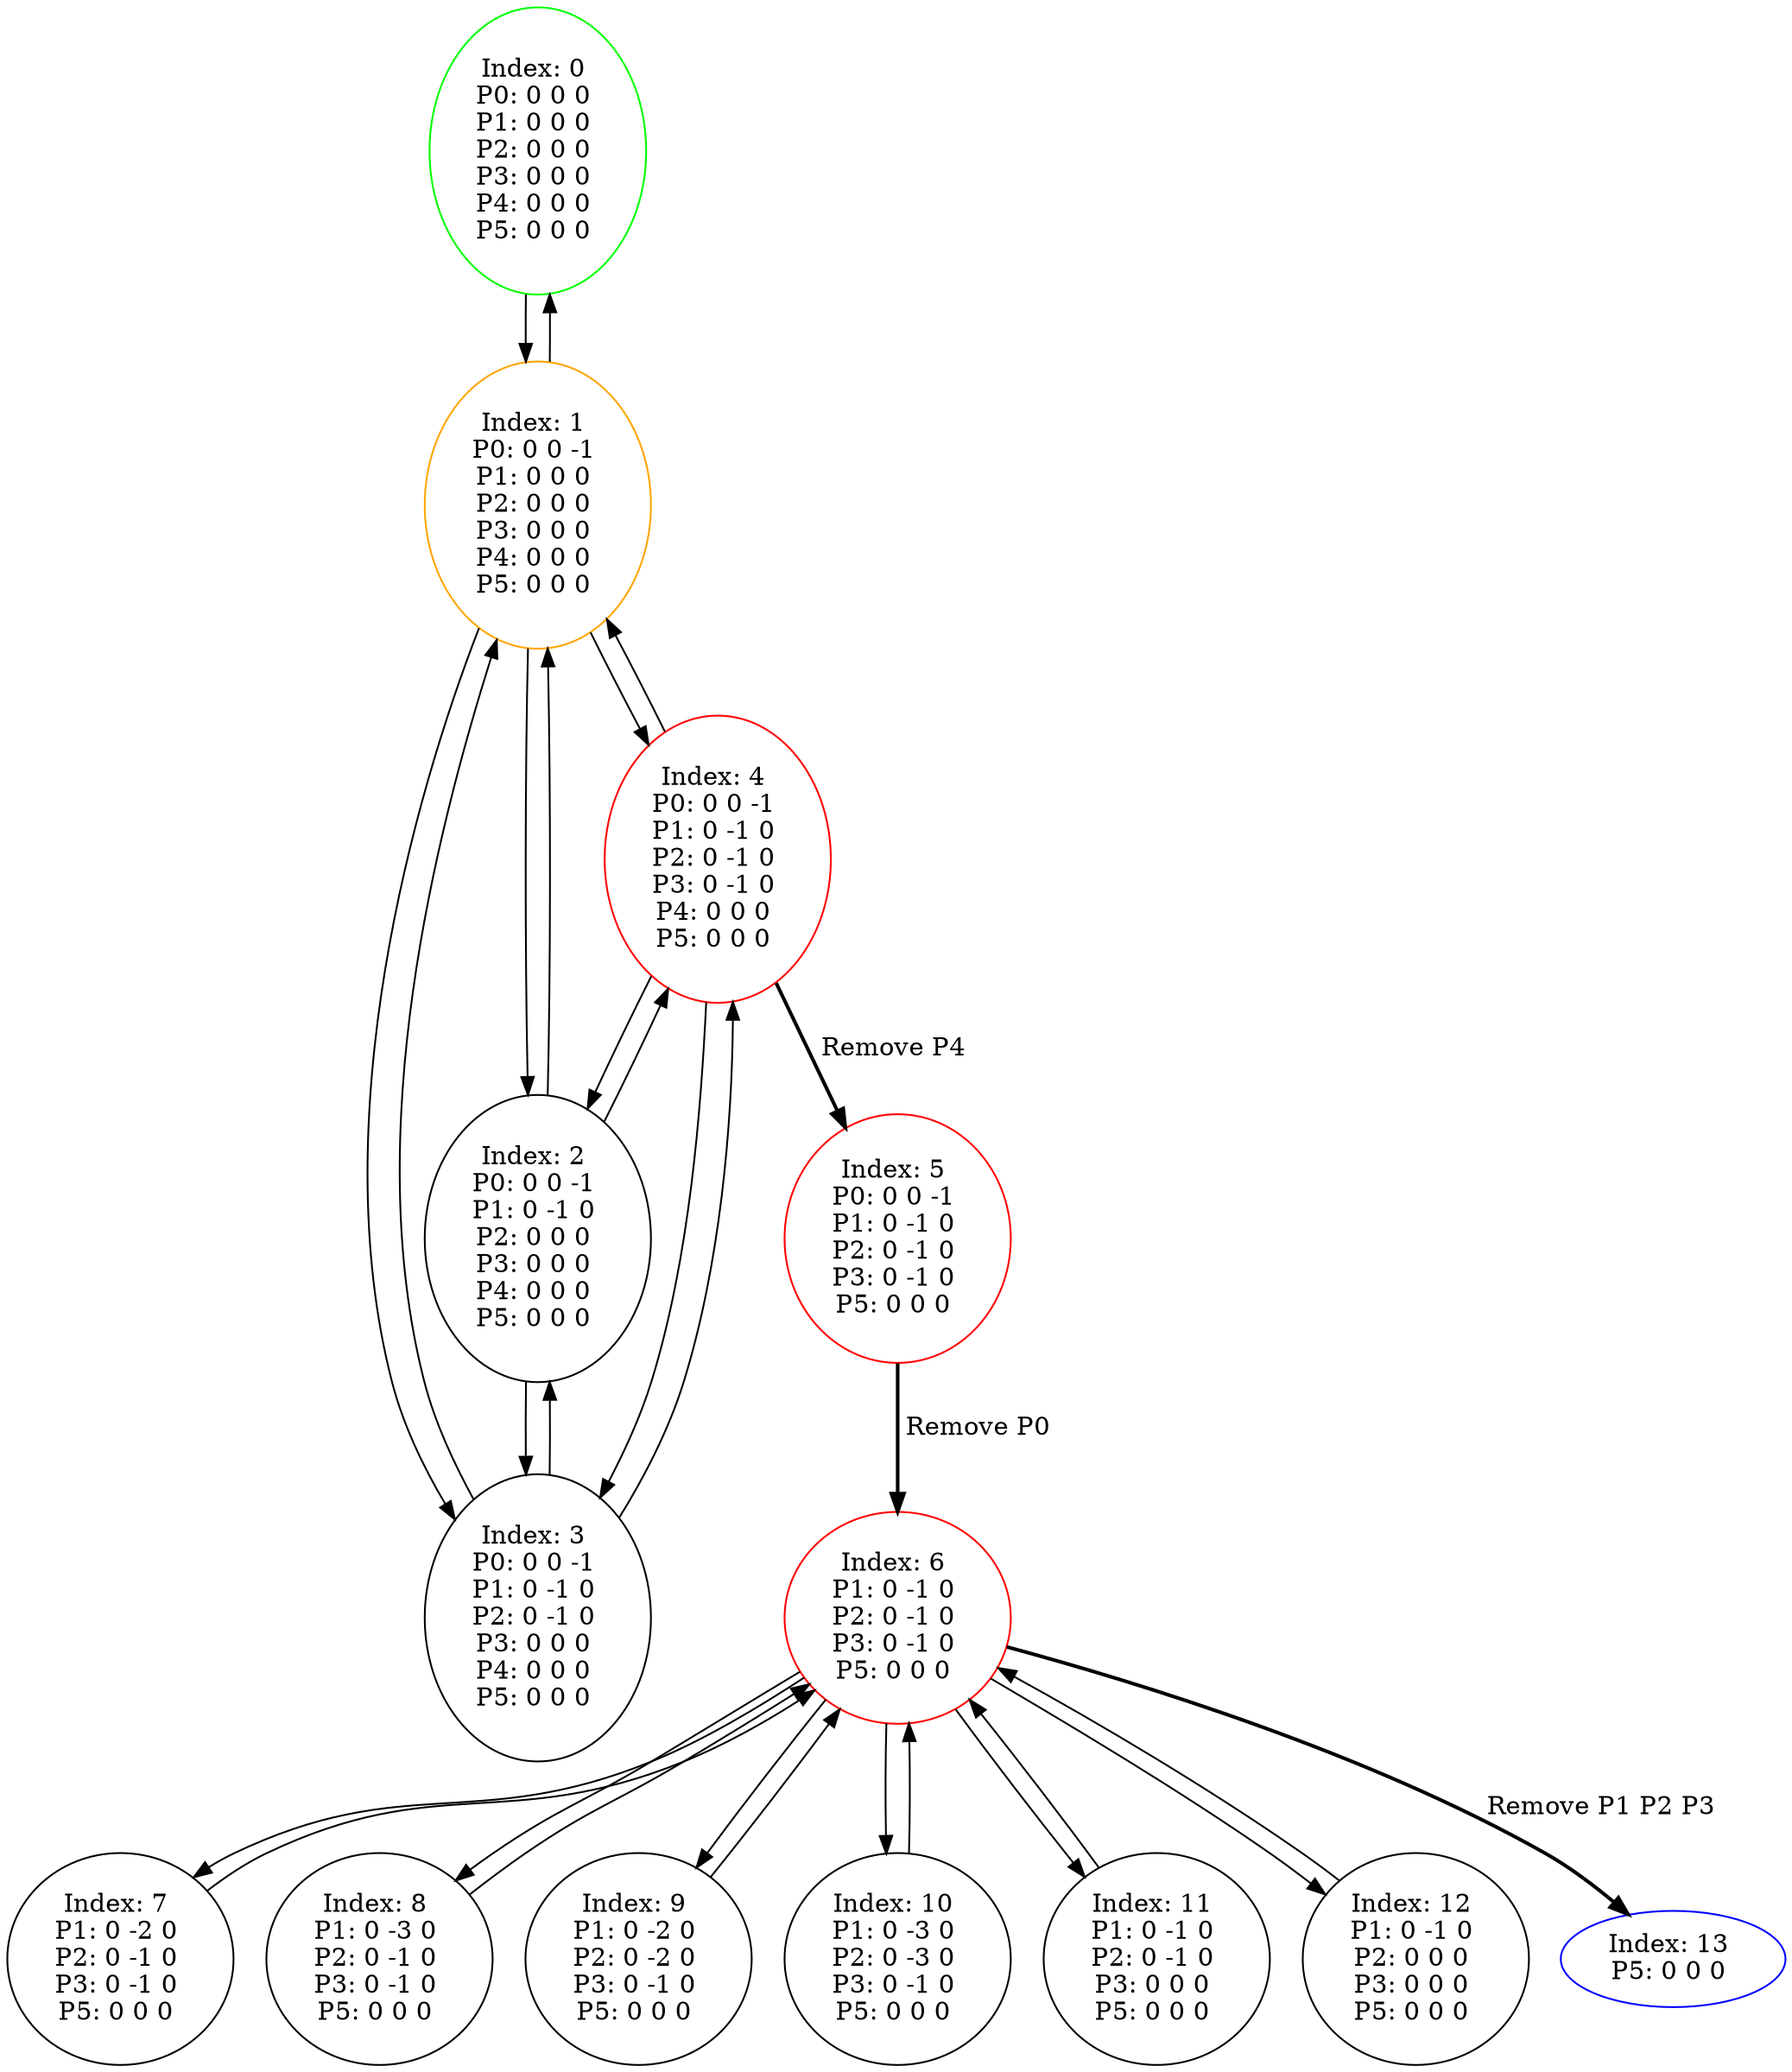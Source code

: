 digraph G {
color = "black"
0[label = "Index: 0 
P0: 0 0 0 
P1: 0 0 0 
P2: 0 0 0 
P3: 0 0 0 
P4: 0 0 0 
P5: 0 0 0 
", color = "green"]
1[label = "Index: 1 
P0: 0 0 -1 
P1: 0 0 0 
P2: 0 0 0 
P3: 0 0 0 
P4: 0 0 0 
P5: 0 0 0 
", color = "orange"]
2[label = "Index: 2 
P0: 0 0 -1 
P1: 0 -1 0 
P2: 0 0 0 
P3: 0 0 0 
P4: 0 0 0 
P5: 0 0 0 
"]
3[label = "Index: 3 
P0: 0 0 -1 
P1: 0 -1 0 
P2: 0 -1 0 
P3: 0 0 0 
P4: 0 0 0 
P5: 0 0 0 
"]
4[label = "Index: 4 
P0: 0 0 -1 
P1: 0 -1 0 
P2: 0 -1 0 
P3: 0 -1 0 
P4: 0 0 0 
P5: 0 0 0 
", color = "red"]
5[label = "Index: 5 
P0: 0 0 -1 
P1: 0 -1 0 
P2: 0 -1 0 
P3: 0 -1 0 
P5: 0 0 0 
", color = "red"]
6[label = "Index: 6 
P1: 0 -1 0 
P2: 0 -1 0 
P3: 0 -1 0 
P5: 0 0 0 
", color = "red"]
7[label = "Index: 7 
P1: 0 -2 0 
P2: 0 -1 0 
P3: 0 -1 0 
P5: 0 0 0 
"]
8[label = "Index: 8 
P1: 0 -3 0 
P2: 0 -1 0 
P3: 0 -1 0 
P5: 0 0 0 
"]
9[label = "Index: 9 
P1: 0 -2 0 
P2: 0 -2 0 
P3: 0 -1 0 
P5: 0 0 0 
"]
10[label = "Index: 10 
P1: 0 -3 0 
P2: 0 -3 0 
P3: 0 -1 0 
P5: 0 0 0 
"]
11[label = "Index: 11 
P1: 0 -1 0 
P2: 0 -1 0 
P3: 0 0 0 
P5: 0 0 0 
"]
12[label = "Index: 12 
P1: 0 -1 0 
P2: 0 0 0 
P3: 0 0 0 
P5: 0 0 0 
"]
13[label = "Index: 13 
P5: 0 0 0 
", color = "blue"]
0 -> 1

1 -> 0
1 -> 2
1 -> 3
1 -> 4

2 -> 1
2 -> 3
2 -> 4

3 -> 1
3 -> 2
3 -> 4

4 -> 1
4 -> 2
4 -> 3
4 -> 5[style=bold label=" Remove P4 "];


5 -> 6[style=bold label=" Remove P0 "];


6 -> 7
6 -> 8
6 -> 9
6 -> 10
6 -> 11
6 -> 12
6 -> 13[style=bold label=" Remove P1 P2 P3 "];


7 -> 6

8 -> 6

9 -> 6

10 -> 6

11 -> 6

12 -> 6

}
